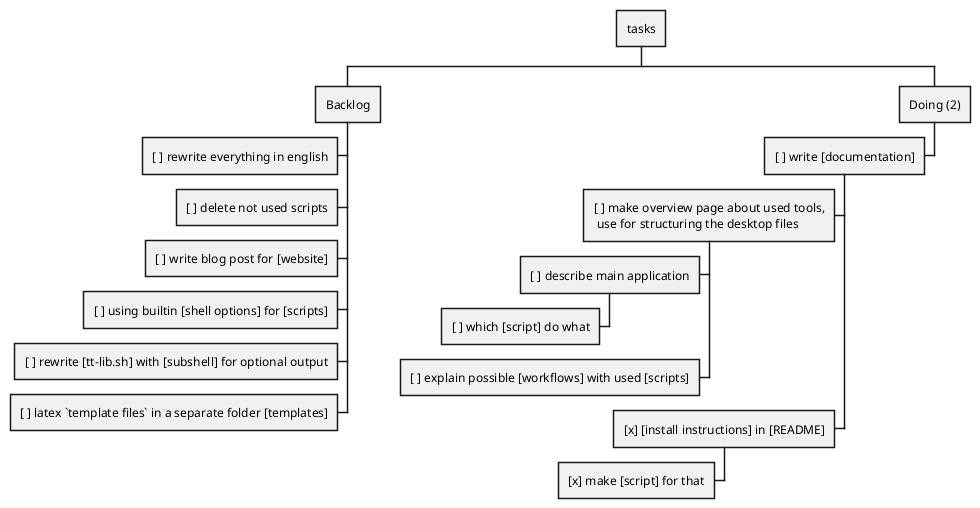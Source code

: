 @startwbs
+ tasks
 + Backlog
  - [ ] rewrite everything in english
  - [ ] delete not used scripts
  - [ ] write blog post for [website]
  - [ ] using builtin [shell options] for [scripts]
  - [ ] rewrite [tt-lib.sh] with [subshell] for optional output
  - [ ] latex `template files` in a separate folder [templates]
 + Doing (2)
  - [ ] write [documentation]
   - [ ] make overview page about used tools,\n use for structuring the desktop files
    - [ ] describe main application
     - [ ] which [script] do what
    - [ ] explain possible [workflows] with used [scripts]
   - [x] [install instructions] in [README]
    - [x] make [script] for that
@endwbs
